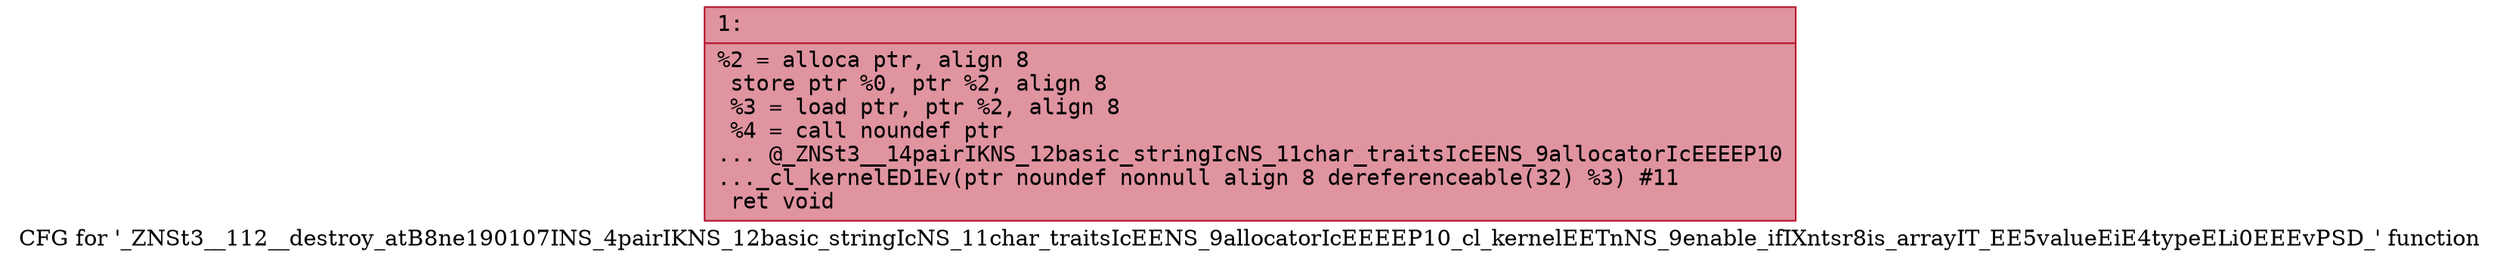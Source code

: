 digraph "CFG for '_ZNSt3__112__destroy_atB8ne190107INS_4pairIKNS_12basic_stringIcNS_11char_traitsIcEENS_9allocatorIcEEEEP10_cl_kernelEETnNS_9enable_ifIXntsr8is_arrayIT_EE5valueEiE4typeELi0EEEvPSD_' function" {
	label="CFG for '_ZNSt3__112__destroy_atB8ne190107INS_4pairIKNS_12basic_stringIcNS_11char_traitsIcEENS_9allocatorIcEEEEP10_cl_kernelEETnNS_9enable_ifIXntsr8is_arrayIT_EE5valueEiE4typeELi0EEEvPSD_' function";

	Node0x600001382fd0 [shape=record,color="#b70d28ff", style=filled, fillcolor="#b70d2870" fontname="Courier",label="{1:\l|  %2 = alloca ptr, align 8\l  store ptr %0, ptr %2, align 8\l  %3 = load ptr, ptr %2, align 8\l  %4 = call noundef ptr\l... @_ZNSt3__14pairIKNS_12basic_stringIcNS_11char_traitsIcEENS_9allocatorIcEEEEP10\l..._cl_kernelED1Ev(ptr noundef nonnull align 8 dereferenceable(32) %3) #11\l  ret void\l}"];
}
